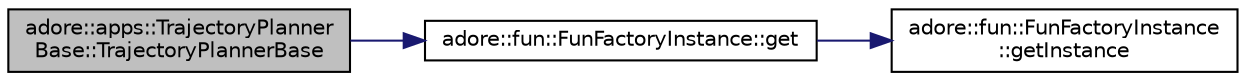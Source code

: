 digraph "adore::apps::TrajectoryPlannerBase::TrajectoryPlannerBase"
{
 // LATEX_PDF_SIZE
  edge [fontname="Helvetica",fontsize="10",labelfontname="Helvetica",labelfontsize="10"];
  node [fontname="Helvetica",fontsize="10",shape=record];
  rankdir="LR";
  Node1 [label="adore::apps::TrajectoryPlanner\lBase::TrajectoryPlannerBase",height=0.2,width=0.4,color="black", fillcolor="grey75", style="filled", fontcolor="black",tooltip=" "];
  Node1 -> Node2 [color="midnightblue",fontsize="10",style="solid",fontname="Helvetica"];
  Node2 [label="adore::fun::FunFactoryInstance::get",height=0.2,width=0.4,color="black", fillcolor="white", style="filled",URL="$classadore_1_1fun_1_1FunFactoryInstance.html#a3d8e318e1ad87251caef9bad22a99b40",tooltip=" "];
  Node2 -> Node3 [color="midnightblue",fontsize="10",style="solid",fontname="Helvetica"];
  Node3 [label="adore::fun::FunFactoryInstance\l::getInstance",height=0.2,width=0.4,color="black", fillcolor="white", style="filled",URL="$classadore_1_1fun_1_1FunFactoryInstance.html#a0826e9a7ea3c70a3780115e6effbf746",tooltip="Function to access singleton instance of the funFactory using magic static."];
}

